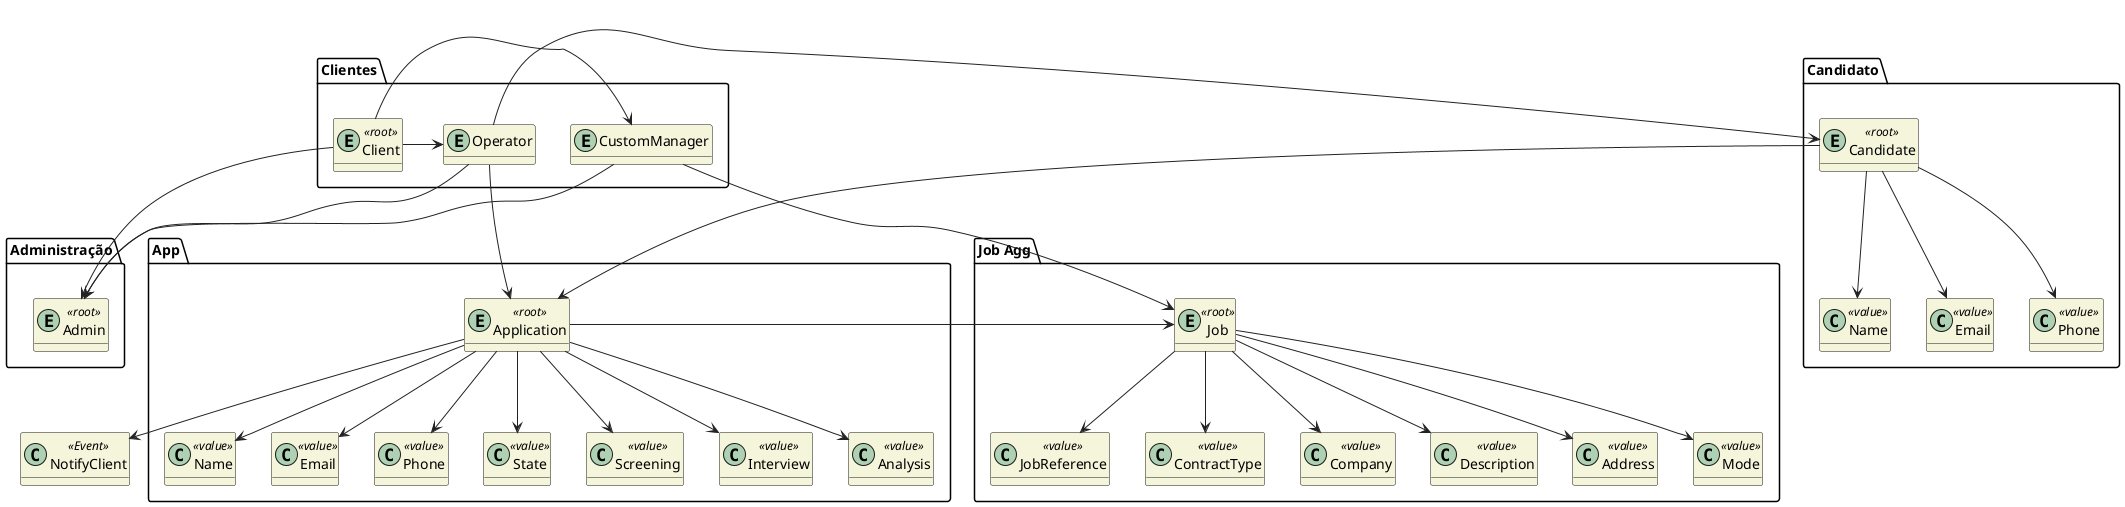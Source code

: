 @startuml
skinparam classAttributeIconSize 0
hide empty attributes
skinparam classBackgroundColor beige
skinparam ArrowColor #222222

' Agregados e entidades
package "Clientes" {
    entity "Client" as Client <<root>> {
    }
    entity "Operator" as Operator {
    }
    entity "CustomManager" as CustomManager {
    }
}

package "Administração" {
    entity "Admin" as Admin <<root>> {
    }
}

package "Candidato" {
    entity "Candidate" as Candidate <<root>> {
    }
    ' Objetos de valor
    class "Name" <<value>> {
    }
    class "Email" <<value>> {
    }
    class "Phone" <<value>> {
    }
    Candidate --> Name
    Candidate --> Email
    Candidate --> Phone
}

package "App" {
    entity "Application" as Application <<root>> {
    }
    ' Objetos de valor
    class "Name" <<value>> {
    }
    class "Email" <<value>> {
    }
    class "Phone" <<value>> {
    }
    class "State" <<value>> {
    }
    class "Screening" <<value>> {
    }
    class "Interview" <<value>> {
    }
    class "Analysis" <<value>> {
    }
    Application --> Name
    Application --> Email
    Application --> Phone
    Application --> State
    Application --> Screening
    Application --> Interview
    Application --> Analysis
}

package "Job Agg" {
    entity "Job" as Job <<root>> {
    }
    ' Objetos de valor
    class "JobReference" <<value>> {
    }
    class "ContractType" <<value>> {
    }
    class "Company" <<value>> {
    }
    class "Description" <<value>> {
    }
    class "Address" <<value>> {
    }
    class "Mode" <<value>> {
    }
    Job --> JobReference
    Job --> ContractType
    Job --> Company
    Job --> Description
    Job --> Address
    Job --> Mode
}

Client -[hidden]right-> Admin
Client -[hidden]left-> Operator
Client -[hidden]right-> CustomManager
Operator -[hidden]down-> Admin
CustomManager -[hidden]down-> Admin
Operator -[hidden]left-> Candidate
Operator -[hidden]down-> Application
Candidate --> Application : ""
Application -[hidden]left-> Job
CustomManager -[hidden]up-> Job

Client --> Admin : ""
Client --> Operator : ""
Client --> CustomManager : ""
Operator --> Admin : ""
CustomManager --> Admin : ""
Operator --> Candidate :""
Operator --> Application :""
Application --> Job : ""
CustomManager --> Job : ""

' Eventos
class "NotifyClient" <<Event>> {
}
Application --> NotifyClient : ""

@enduml